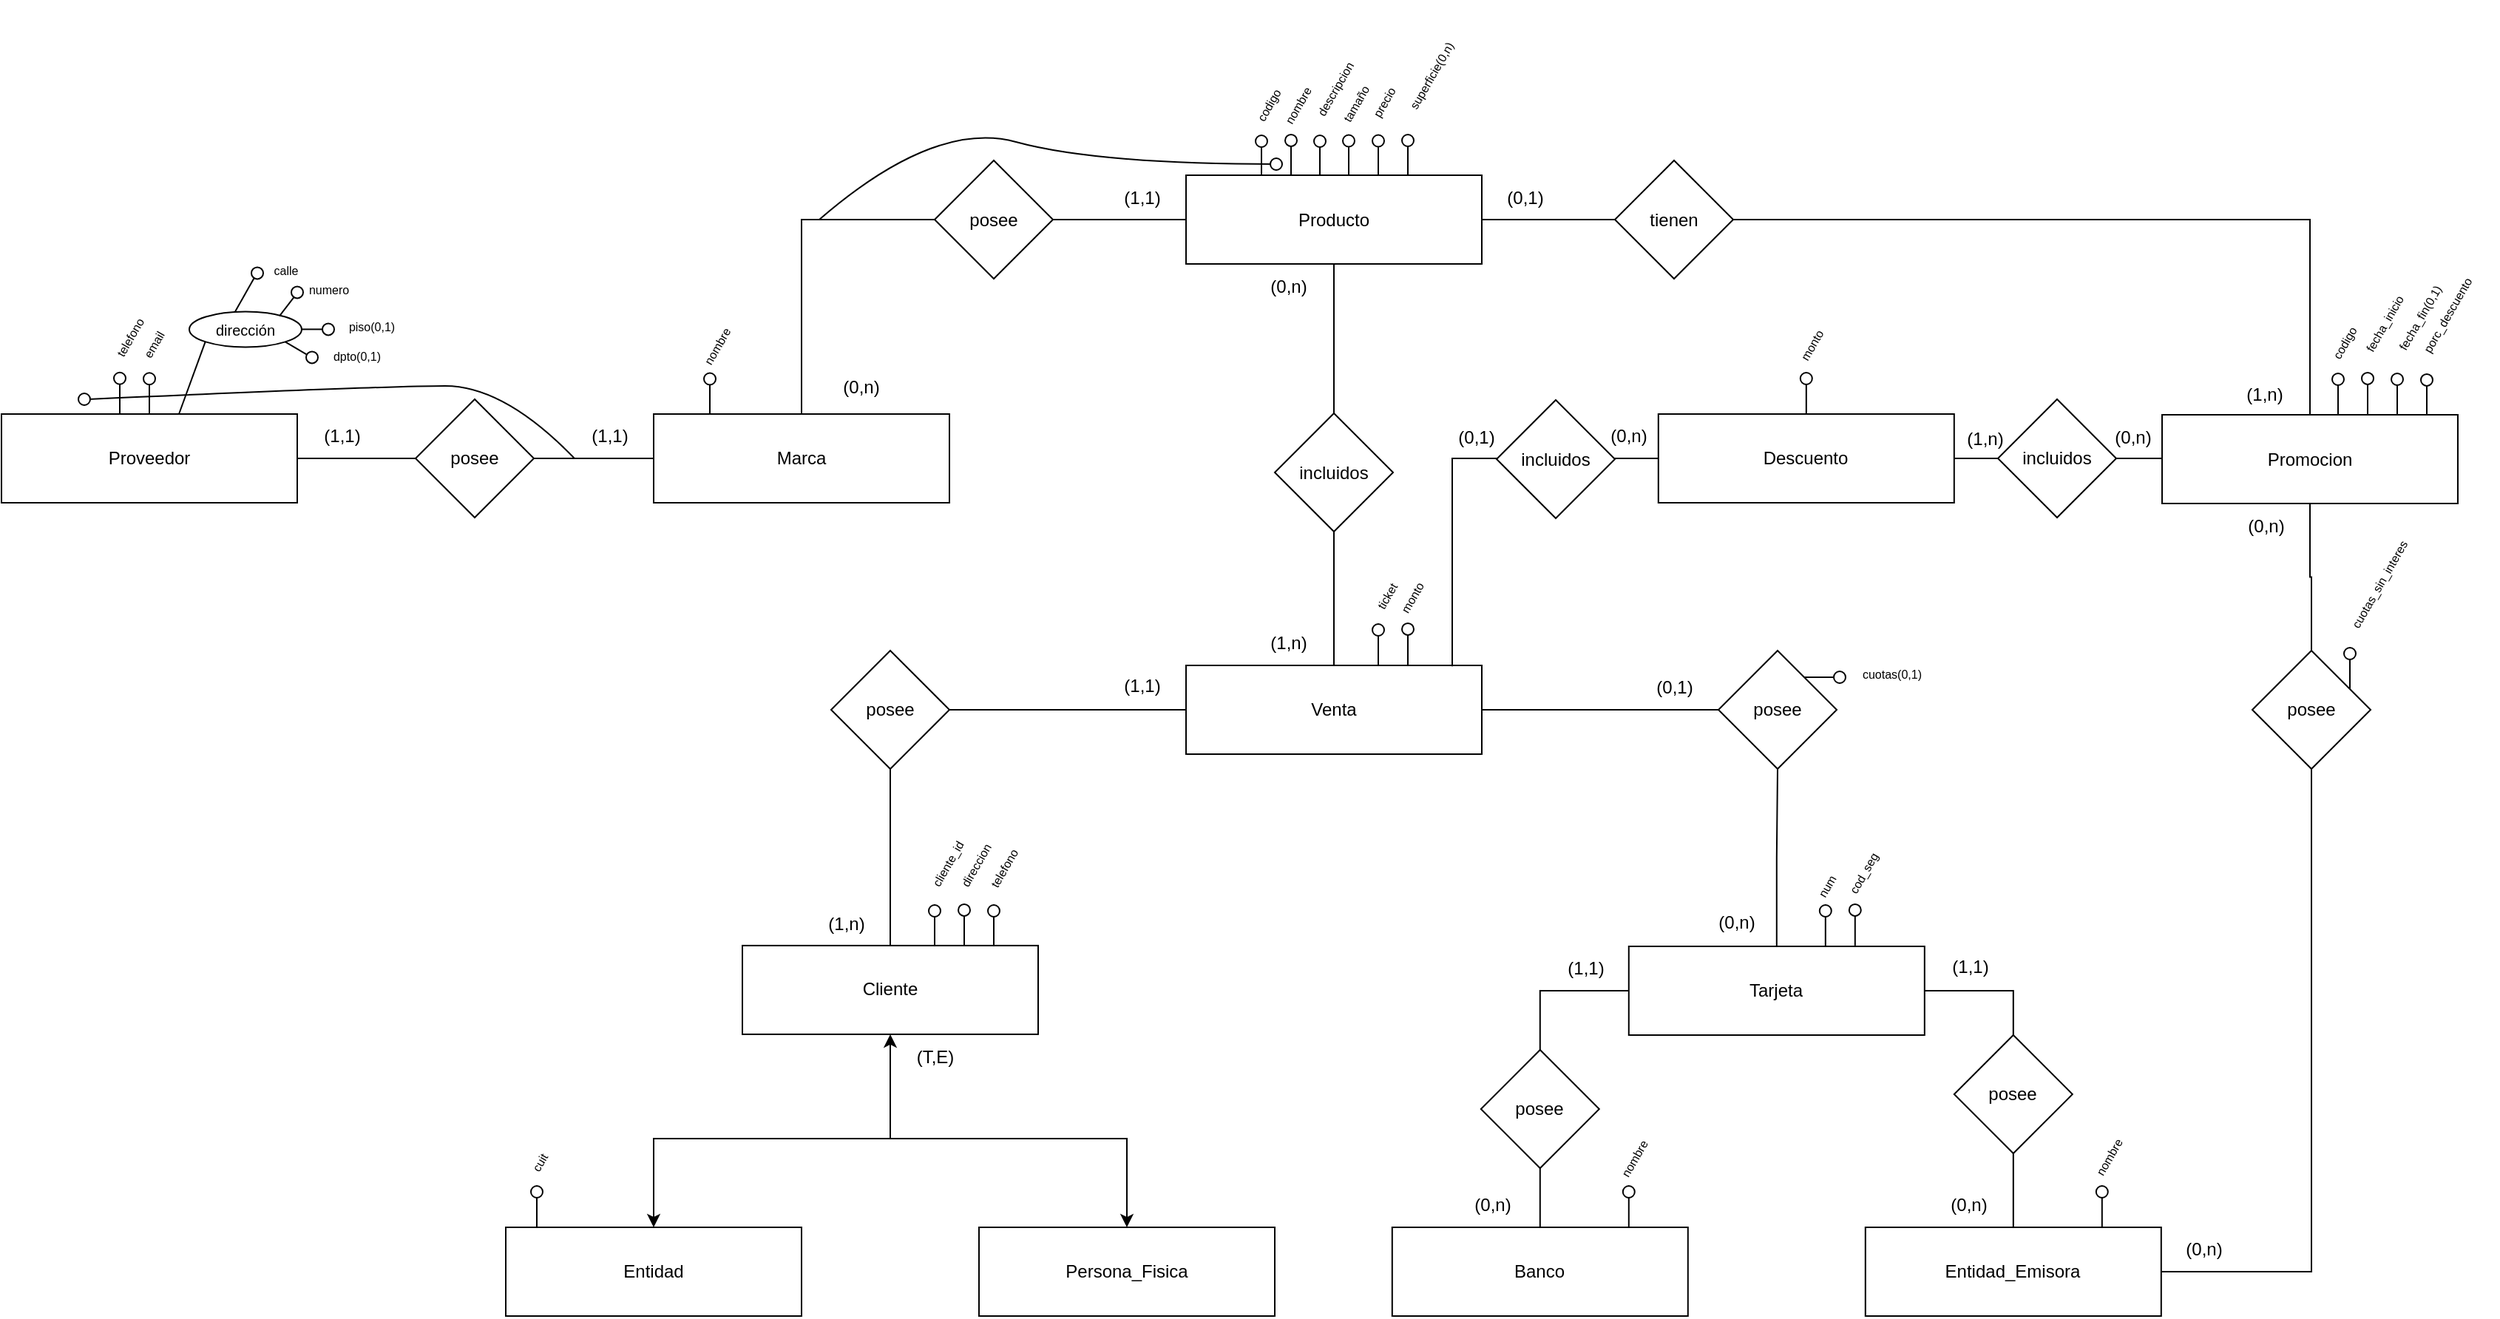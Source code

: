 <mxfile version="26.1.3">
  <diagram name="Page-1" id="OwCOIzThx3f6TGoiBRJK">
    <mxGraphModel dx="3664" dy="1735" grid="1" gridSize="10" guides="1" tooltips="1" connect="1" arrows="1" fold="1" page="1" pageScale="1" pageWidth="850" pageHeight="1100" math="0" shadow="0">
      <root>
        <mxCell id="0" />
        <mxCell id="1" parent="0" />
        <mxCell id="jll_CH9f2McwU1DsK0mr-216" value="" style="group" parent="1" vertex="1" connectable="0">
          <mxGeometry x="-1294" y="-748.748" width="8" height="28" as="geometry" />
        </mxCell>
        <mxCell id="jll_CH9f2McwU1DsK0mr-217" value="" style="ellipse;whiteSpace=wrap;html=1;aspect=fixed;fillColor=light-dark(#FFFFFF,transparent);" parent="jll_CH9f2McwU1DsK0mr-216" vertex="1">
          <mxGeometry width="8" height="8" as="geometry" />
        </mxCell>
        <mxCell id="jll_CH9f2McwU1DsK0mr-218" style="edgeStyle=orthogonalEdgeStyle;rounded=0;orthogonalLoop=1;jettySize=auto;html=1;endArrow=none;startFill=0;" parent="jll_CH9f2McwU1DsK0mr-216" edge="1">
          <mxGeometry relative="1" as="geometry">
            <mxPoint x="4" y="28" as="targetPoint" />
            <mxPoint x="4" y="8" as="sourcePoint" />
          </mxGeometry>
        </mxCell>
        <mxCell id="jll_CH9f2McwU1DsK0mr-219" value="&lt;font style=&quot;font-size: 8px;&quot;&gt;tamaño&lt;/font&gt;" style="text;html=1;align=center;verticalAlign=middle;resizable=0;points=[];autosize=1;strokeColor=none;fillColor=none;rotation=-60;" parent="1" vertex="1">
          <mxGeometry x="-1311" y="-784.998" width="50" height="30" as="geometry" />
        </mxCell>
        <mxCell id="jll_CH9f2McwU1DsK0mr-220" value="" style="group" parent="1" vertex="1" connectable="0">
          <mxGeometry x="-1353" y="-748.498" width="8" height="28" as="geometry" />
        </mxCell>
        <mxCell id="jll_CH9f2McwU1DsK0mr-221" value="" style="ellipse;whiteSpace=wrap;html=1;aspect=fixed;fillColor=light-dark(#FFFFFF,#FFFFFF);" parent="jll_CH9f2McwU1DsK0mr-220" vertex="1">
          <mxGeometry width="8" height="8" as="geometry" />
        </mxCell>
        <mxCell id="jll_CH9f2McwU1DsK0mr-222" style="edgeStyle=orthogonalEdgeStyle;rounded=0;orthogonalLoop=1;jettySize=auto;html=1;endArrow=none;startFill=0;" parent="jll_CH9f2McwU1DsK0mr-220" edge="1">
          <mxGeometry relative="1" as="geometry">
            <mxPoint x="4" y="28" as="targetPoint" />
            <mxPoint x="4" y="8" as="sourcePoint" />
          </mxGeometry>
        </mxCell>
        <mxCell id="jll_CH9f2McwU1DsK0mr-223" value="&lt;font style=&quot;font-size: 8px;&quot;&gt;codigo&lt;/font&gt;" style="text;html=1;align=center;verticalAlign=middle;resizable=0;points=[];autosize=1;strokeColor=none;fillColor=none;rotation=-60;" parent="1" vertex="1">
          <mxGeometry x="-1370" y="-783.998" width="50" height="30" as="geometry" />
        </mxCell>
        <mxCell id="jll_CH9f2McwU1DsK0mr-224" value="" style="group" parent="1" vertex="1" connectable="0">
          <mxGeometry x="-1333" y="-749.038" width="8" height="28" as="geometry" />
        </mxCell>
        <mxCell id="jll_CH9f2McwU1DsK0mr-225" value="" style="ellipse;whiteSpace=wrap;html=1;aspect=fixed;fillColor=light-dark(#FFFFFF,transparent);" parent="jll_CH9f2McwU1DsK0mr-224" vertex="1">
          <mxGeometry width="8" height="8" as="geometry" />
        </mxCell>
        <mxCell id="jll_CH9f2McwU1DsK0mr-226" style="edgeStyle=orthogonalEdgeStyle;rounded=0;orthogonalLoop=1;jettySize=auto;html=1;endArrow=none;startFill=0;" parent="jll_CH9f2McwU1DsK0mr-224" edge="1">
          <mxGeometry relative="1" as="geometry">
            <mxPoint x="4" y="28" as="targetPoint" />
            <mxPoint x="4" y="8" as="sourcePoint" />
          </mxGeometry>
        </mxCell>
        <mxCell id="jll_CH9f2McwU1DsK0mr-227" value="&lt;font style=&quot;font-size: 8px;&quot;&gt;nombre&lt;/font&gt;" style="text;html=1;align=center;verticalAlign=middle;resizable=0;points=[];autosize=1;strokeColor=none;fillColor=none;rotation=-60;" parent="1" vertex="1">
          <mxGeometry x="-1350" y="-783.748" width="50" height="30" as="geometry" />
        </mxCell>
        <mxCell id="jll_CH9f2McwU1DsK0mr-228" value="" style="group" parent="1" vertex="1" connectable="0">
          <mxGeometry x="-1313.5" y="-748.498" width="8" height="28" as="geometry" />
        </mxCell>
        <mxCell id="jll_CH9f2McwU1DsK0mr-229" value="" style="ellipse;whiteSpace=wrap;html=1;aspect=fixed;fillColor=light-dark(#FFFFFF,transparent);" parent="jll_CH9f2McwU1DsK0mr-228" vertex="1">
          <mxGeometry width="8" height="8" as="geometry" />
        </mxCell>
        <mxCell id="jll_CH9f2McwU1DsK0mr-230" style="edgeStyle=orthogonalEdgeStyle;rounded=0;orthogonalLoop=1;jettySize=auto;html=1;endArrow=none;startFill=0;" parent="jll_CH9f2McwU1DsK0mr-228" edge="1">
          <mxGeometry relative="1" as="geometry">
            <mxPoint x="4" y="28" as="targetPoint" />
            <mxPoint x="4" y="8" as="sourcePoint" />
          </mxGeometry>
        </mxCell>
        <mxCell id="jll_CH9f2McwU1DsK0mr-231" value="&lt;font style=&quot;font-size: 8px;&quot;&gt;descripcion&lt;/font&gt;" style="text;html=1;align=center;verticalAlign=middle;resizable=0;points=[];autosize=1;strokeColor=none;fillColor=none;rotation=-60;" parent="1" vertex="1">
          <mxGeometry x="-1340" y="-794.998" width="80" height="30" as="geometry" />
        </mxCell>
        <mxCell id="jll_CH9f2McwU1DsK0mr-232" value="" style="group" parent="1" vertex="1" connectable="0">
          <mxGeometry x="-1274" y="-748.748" width="8" height="28" as="geometry" />
        </mxCell>
        <mxCell id="jll_CH9f2McwU1DsK0mr-233" value="" style="ellipse;whiteSpace=wrap;html=1;aspect=fixed;fillColor=light-dark(#FFFFFF,transparent);" parent="jll_CH9f2McwU1DsK0mr-232" vertex="1">
          <mxGeometry width="8" height="8" as="geometry" />
        </mxCell>
        <mxCell id="jll_CH9f2McwU1DsK0mr-234" style="edgeStyle=orthogonalEdgeStyle;rounded=0;orthogonalLoop=1;jettySize=auto;html=1;endArrow=none;startFill=0;" parent="jll_CH9f2McwU1DsK0mr-232" edge="1">
          <mxGeometry relative="1" as="geometry">
            <mxPoint x="4" y="28" as="targetPoint" />
            <mxPoint x="4" y="8" as="sourcePoint" />
          </mxGeometry>
        </mxCell>
        <mxCell id="jll_CH9f2McwU1DsK0mr-242" value="&lt;font style=&quot;font-size: 8px;&quot;&gt;precio&lt;/font&gt;" style="text;html=1;align=center;verticalAlign=middle;resizable=0;points=[];autosize=1;strokeColor=none;fillColor=none;rotation=-60;" parent="1" vertex="1">
          <mxGeometry x="-1292" y="-785.998" width="50" height="30" as="geometry" />
        </mxCell>
        <mxCell id="p5pWJ11mCSngL2Ds9d-W-110" style="edgeStyle=orthogonalEdgeStyle;rounded=0;orthogonalLoop=1;jettySize=auto;html=1;entryX=0.5;entryY=0;entryDx=0;entryDy=0;endArrow=none;startFill=0;exitX=0;exitY=0.5;exitDx=0;exitDy=0;" parent="1" source="p5pWJ11mCSngL2Ds9d-W-111" target="p5pWJ11mCSngL2Ds9d-W-2" edge="1">
          <mxGeometry relative="1" as="geometry">
            <mxPoint x="-1541.962" y="-610.462" as="sourcePoint" />
          </mxGeometry>
        </mxCell>
        <mxCell id="p5pWJ11mCSngL2Ds9d-W-214" style="edgeStyle=orthogonalEdgeStyle;rounded=0;orthogonalLoop=1;jettySize=auto;html=1;entryX=0.5;entryY=0;entryDx=0;entryDy=0;endArrow=none;startFill=0;" parent="1" source="p5pWJ11mCSngL2Ds9d-W-1" target="p5pWJ11mCSngL2Ds9d-W-213" edge="1">
          <mxGeometry relative="1" as="geometry" />
        </mxCell>
        <mxCell id="p5pWJ11mCSngL2Ds9d-W-1" value="Producto" style="rounded=0;whiteSpace=wrap;html=1;" parent="1" vertex="1">
          <mxGeometry x="-1400" y="-721.5" width="200" height="60" as="geometry" />
        </mxCell>
        <mxCell id="p5pWJ11mCSngL2Ds9d-W-2" value="Marca" style="rounded=0;whiteSpace=wrap;html=1;" parent="1" vertex="1">
          <mxGeometry x="-1760" y="-560" width="200" height="60" as="geometry" />
        </mxCell>
        <mxCell id="p5pWJ11mCSngL2Ds9d-W-4" value="Venta" style="rounded=0;whiteSpace=wrap;html=1;" parent="1" vertex="1">
          <mxGeometry x="-1400" y="-390" width="200" height="60" as="geometry" />
        </mxCell>
        <mxCell id="p5pWJ11mCSngL2Ds9d-W-30" style="edgeStyle=orthogonalEdgeStyle;rounded=0;orthogonalLoop=1;jettySize=auto;html=1;entryX=0.5;entryY=0;entryDx=0;entryDy=0;exitX=0.5;exitY=1;exitDx=0;exitDy=0;endArrow=none;startFill=0;" parent="1" source="p5pWJ11mCSngL2Ds9d-W-31" target="p5pWJ11mCSngL2Ds9d-W-10" edge="1">
          <mxGeometry relative="1" as="geometry" />
        </mxCell>
        <mxCell id="p5pWJ11mCSngL2Ds9d-W-37" style="edgeStyle=orthogonalEdgeStyle;rounded=0;orthogonalLoop=1;jettySize=auto;html=1;entryX=0.5;entryY=0;entryDx=0;entryDy=0;endArrow=none;startFill=0;" parent="1" source="p5pWJ11mCSngL2Ds9d-W-5" target="p5pWJ11mCSngL2Ds9d-W-36" edge="1">
          <mxGeometry relative="1" as="geometry" />
        </mxCell>
        <mxCell id="p5pWJ11mCSngL2Ds9d-W-229" style="edgeStyle=orthogonalEdgeStyle;rounded=0;orthogonalLoop=1;jettySize=auto;html=1;entryX=0.5;entryY=1;entryDx=0;entryDy=0;endArrow=none;startFill=0;" parent="1" source="p5pWJ11mCSngL2Ds9d-W-5" target="p5pWJ11mCSngL2Ds9d-W-233" edge="1">
          <mxGeometry relative="1" as="geometry">
            <mxPoint x="-1019" y="-358" as="targetPoint" />
          </mxGeometry>
        </mxCell>
        <mxCell id="p5pWJ11mCSngL2Ds9d-W-5" value="Tarjeta" style="rounded=0;whiteSpace=wrap;html=1;" parent="1" vertex="1">
          <mxGeometry x="-1100.6" y="-200" width="200" height="60" as="geometry" />
        </mxCell>
        <mxCell id="p5pWJ11mCSngL2Ds9d-W-6" value="Entidad" style="rounded=0;whiteSpace=wrap;html=1;" parent="1" vertex="1">
          <mxGeometry x="-1860" y="-10.0" width="200" height="60" as="geometry" />
        </mxCell>
        <mxCell id="p5pWJ11mCSngL2Ds9d-W-242" style="edgeStyle=orthogonalEdgeStyle;rounded=0;orthogonalLoop=1;jettySize=auto;html=1;endArrow=none;startFill=1;startArrow=classic;" parent="1" source="p5pWJ11mCSngL2Ds9d-W-8" edge="1">
          <mxGeometry relative="1" as="geometry">
            <mxPoint x="-1600" y="-70" as="targetPoint" />
          </mxGeometry>
        </mxCell>
        <mxCell id="p5pWJ11mCSngL2Ds9d-W-269" style="edgeStyle=orthogonalEdgeStyle;rounded=0;orthogonalLoop=1;jettySize=auto;html=1;entryX=0;entryY=0.5;entryDx=0;entryDy=0;exitX=1;exitY=0.5;exitDx=0;exitDy=0;endArrow=none;startFill=0;" parent="1" source="p5pWJ11mCSngL2Ds9d-W-270" target="p5pWJ11mCSngL2Ds9d-W-4" edge="1">
          <mxGeometry relative="1" as="geometry">
            <mxPoint x="-1380" y="-360" as="targetPoint" />
          </mxGeometry>
        </mxCell>
        <mxCell id="p5pWJ11mCSngL2Ds9d-W-8" value="Cliente" style="rounded=0;whiteSpace=wrap;html=1;" parent="1" vertex="1">
          <mxGeometry x="-1700" y="-200.54" width="200" height="60" as="geometry" />
        </mxCell>
        <mxCell id="p5pWJ11mCSngL2Ds9d-W-9" value="Persona_Fisica" style="rounded=0;whiteSpace=wrap;html=1;" parent="1" vertex="1">
          <mxGeometry x="-1540" y="-10.0" width="200" height="60" as="geometry" />
        </mxCell>
        <mxCell id="p5pWJ11mCSngL2Ds9d-W-73" style="edgeStyle=orthogonalEdgeStyle;rounded=0;orthogonalLoop=1;jettySize=auto;html=1;entryX=0.5;entryY=1;entryDx=0;entryDy=0;endArrow=none;startFill=0;exitX=0.5;exitY=0;exitDx=0;exitDy=0;" parent="1" source="p5pWJ11mCSngL2Ds9d-W-75" target="p5pWJ11mCSngL2Ds9d-W-11" edge="1">
          <mxGeometry relative="1" as="geometry" />
        </mxCell>
        <mxCell id="p5pWJ11mCSngL2Ds9d-W-10" value="Entidad_Emisora" style="rounded=0;whiteSpace=wrap;html=1;" parent="1" vertex="1">
          <mxGeometry x="-940.6" y="-10" width="200" height="60" as="geometry" />
        </mxCell>
        <mxCell id="p5pWJ11mCSngL2Ds9d-W-11" value="Promocion" style="rounded=0;whiteSpace=wrap;html=1;" parent="1" vertex="1">
          <mxGeometry x="-740" y="-559.5" width="200" height="60" as="geometry" />
        </mxCell>
        <mxCell id="p5pWJ11mCSngL2Ds9d-W-15" value="" style="group" parent="1" vertex="1" connectable="0">
          <mxGeometry x="-971.6" y="-227.998" width="8" height="28" as="geometry" />
        </mxCell>
        <mxCell id="p5pWJ11mCSngL2Ds9d-W-16" value="" style="ellipse;whiteSpace=wrap;html=1;aspect=fixed;fillColor=light-dark(#FFFFFF,#FFFFFF);" parent="p5pWJ11mCSngL2Ds9d-W-15" vertex="1">
          <mxGeometry width="8" height="8" as="geometry" />
        </mxCell>
        <mxCell id="p5pWJ11mCSngL2Ds9d-W-17" style="edgeStyle=orthogonalEdgeStyle;rounded=0;orthogonalLoop=1;jettySize=auto;html=1;endArrow=none;startFill=0;" parent="p5pWJ11mCSngL2Ds9d-W-15" edge="1">
          <mxGeometry relative="1" as="geometry">
            <mxPoint x="4" y="28" as="targetPoint" />
            <mxPoint x="4" y="8" as="sourcePoint" />
          </mxGeometry>
        </mxCell>
        <mxCell id="p5pWJ11mCSngL2Ds9d-W-18" value="&lt;font style=&quot;font-size: 8px;&quot;&gt;num&lt;/font&gt;" style="text;html=1;align=center;verticalAlign=middle;resizable=0;points=[];autosize=1;strokeColor=none;fillColor=none;rotation=-60;" parent="1" vertex="1">
          <mxGeometry x="-987.6" y="-256.248" width="40" height="30" as="geometry" />
        </mxCell>
        <mxCell id="p5pWJ11mCSngL2Ds9d-W-19" value="" style="group" parent="1" vertex="1" connectable="0">
          <mxGeometry x="-951.6" y="-228.538" width="8" height="28" as="geometry" />
        </mxCell>
        <mxCell id="p5pWJ11mCSngL2Ds9d-W-20" value="" style="ellipse;whiteSpace=wrap;html=1;aspect=fixed;fillColor=light-dark(#FFFFFF,transparent);" parent="p5pWJ11mCSngL2Ds9d-W-19" vertex="1">
          <mxGeometry width="8" height="8" as="geometry" />
        </mxCell>
        <mxCell id="p5pWJ11mCSngL2Ds9d-W-21" style="edgeStyle=orthogonalEdgeStyle;rounded=0;orthogonalLoop=1;jettySize=auto;html=1;endArrow=none;startFill=0;" parent="p5pWJ11mCSngL2Ds9d-W-19" edge="1">
          <mxGeometry relative="1" as="geometry">
            <mxPoint x="4" y="28" as="targetPoint" />
            <mxPoint x="4" y="8" as="sourcePoint" />
          </mxGeometry>
        </mxCell>
        <mxCell id="p5pWJ11mCSngL2Ds9d-W-22" value="&lt;font style=&quot;font-size: 8px;&quot;&gt;cod_seg&lt;/font&gt;" style="text;html=1;align=center;verticalAlign=middle;resizable=0;points=[];autosize=1;strokeColor=none;fillColor=none;rotation=-60;" parent="1" vertex="1">
          <mxGeometry x="-972.6" y="-264.998" width="60" height="30" as="geometry" />
        </mxCell>
        <mxCell id="p5pWJ11mCSngL2Ds9d-W-32" value="(1,1)" style="text;html=1;align=center;verticalAlign=middle;resizable=0;points=[];autosize=1;strokeColor=none;fillColor=none;" parent="1" vertex="1">
          <mxGeometry x="-899.6" y="-200.54" width="60" height="30" as="geometry" />
        </mxCell>
        <mxCell id="p5pWJ11mCSngL2Ds9d-W-33" value="(0,n)" style="text;html=1;align=center;verticalAlign=middle;resizable=0;points=[];autosize=1;strokeColor=none;fillColor=none;" parent="1" vertex="1">
          <mxGeometry x="-900.6" y="-40.0" width="60" height="30" as="geometry" />
        </mxCell>
        <mxCell id="p5pWJ11mCSngL2Ds9d-W-34" value="Banco" style="rounded=0;whiteSpace=wrap;html=1;" parent="1" vertex="1">
          <mxGeometry x="-1260.6" y="-10" width="200" height="60" as="geometry" />
        </mxCell>
        <mxCell id="p5pWJ11mCSngL2Ds9d-W-35" value="" style="edgeStyle=orthogonalEdgeStyle;rounded=0;orthogonalLoop=1;jettySize=auto;html=1;entryX=0.5;entryY=0;entryDx=0;entryDy=0;exitX=1;exitY=0.5;exitDx=0;exitDy=0;endArrow=none;startFill=0;" parent="1" source="p5pWJ11mCSngL2Ds9d-W-5" target="p5pWJ11mCSngL2Ds9d-W-31" edge="1">
          <mxGeometry relative="1" as="geometry">
            <mxPoint x="-903.6" y="-170" as="sourcePoint" />
            <mxPoint x="-837.6" as="targetPoint" />
          </mxGeometry>
        </mxCell>
        <mxCell id="p5pWJ11mCSngL2Ds9d-W-31" value="posee" style="rhombus;whiteSpace=wrap;html=1;" parent="1" vertex="1">
          <mxGeometry x="-880.6" y="-140" width="80" height="80" as="geometry" />
        </mxCell>
        <mxCell id="p5pWJ11mCSngL2Ds9d-W-38" style="edgeStyle=orthogonalEdgeStyle;rounded=0;orthogonalLoop=1;jettySize=auto;html=1;entryX=0.5;entryY=0;entryDx=0;entryDy=0;endArrow=none;startFill=0;" parent="1" source="p5pWJ11mCSngL2Ds9d-W-36" target="p5pWJ11mCSngL2Ds9d-W-34" edge="1">
          <mxGeometry relative="1" as="geometry" />
        </mxCell>
        <mxCell id="p5pWJ11mCSngL2Ds9d-W-36" value="posee" style="rhombus;whiteSpace=wrap;html=1;" parent="1" vertex="1">
          <mxGeometry x="-1200.6" y="-130" width="80" height="80" as="geometry" />
        </mxCell>
        <mxCell id="p5pWJ11mCSngL2Ds9d-W-39" value="(1,1)" style="text;html=1;align=center;verticalAlign=middle;resizable=0;points=[];autosize=1;strokeColor=none;fillColor=none;" parent="1" vertex="1">
          <mxGeometry x="-1159.6" y="-200.0" width="60" height="30" as="geometry" />
        </mxCell>
        <mxCell id="p5pWJ11mCSngL2Ds9d-W-40" value="(0,n)" style="text;html=1;align=center;verticalAlign=middle;resizable=0;points=[];autosize=1;strokeColor=none;fillColor=none;" parent="1" vertex="1">
          <mxGeometry x="-1222.6" y="-40.0" width="60" height="30" as="geometry" />
        </mxCell>
        <mxCell id="p5pWJ11mCSngL2Ds9d-W-41" value="" style="group" parent="1" vertex="1" connectable="0">
          <mxGeometry x="-784.6" y="-37.998" width="8" height="28" as="geometry" />
        </mxCell>
        <mxCell id="p5pWJ11mCSngL2Ds9d-W-42" value="" style="ellipse;whiteSpace=wrap;html=1;aspect=fixed;fillColor=light-dark(#FFFFFF,#FFFFFF);" parent="p5pWJ11mCSngL2Ds9d-W-41" vertex="1">
          <mxGeometry width="8" height="8" as="geometry" />
        </mxCell>
        <mxCell id="p5pWJ11mCSngL2Ds9d-W-43" style="edgeStyle=orthogonalEdgeStyle;rounded=0;orthogonalLoop=1;jettySize=auto;html=1;endArrow=none;startFill=0;" parent="p5pWJ11mCSngL2Ds9d-W-41" edge="1">
          <mxGeometry relative="1" as="geometry">
            <mxPoint x="4" y="28" as="targetPoint" />
            <mxPoint x="4" y="8" as="sourcePoint" />
          </mxGeometry>
        </mxCell>
        <mxCell id="p5pWJ11mCSngL2Ds9d-W-44" value="&lt;font style=&quot;font-size: 8px;&quot;&gt;nombre&lt;/font&gt;" style="text;html=1;align=center;verticalAlign=middle;resizable=0;points=[];autosize=1;strokeColor=none;fillColor=none;rotation=-60;" parent="1" vertex="1">
          <mxGeometry x="-801.6" y="-72.998" width="50" height="30" as="geometry" />
        </mxCell>
        <mxCell id="p5pWJ11mCSngL2Ds9d-W-48" value="" style="group" parent="1" vertex="1" connectable="0">
          <mxGeometry x="-1104.6" y="-37.998" width="8" height="28" as="geometry" />
        </mxCell>
        <mxCell id="p5pWJ11mCSngL2Ds9d-W-49" value="" style="ellipse;whiteSpace=wrap;html=1;aspect=fixed;fillColor=light-dark(#FFFFFF,#FFFFFF);" parent="p5pWJ11mCSngL2Ds9d-W-48" vertex="1">
          <mxGeometry width="8" height="8" as="geometry" />
        </mxCell>
        <mxCell id="p5pWJ11mCSngL2Ds9d-W-50" style="edgeStyle=orthogonalEdgeStyle;rounded=0;orthogonalLoop=1;jettySize=auto;html=1;endArrow=none;startFill=0;" parent="p5pWJ11mCSngL2Ds9d-W-48" edge="1">
          <mxGeometry relative="1" as="geometry">
            <mxPoint x="4" y="28" as="targetPoint" />
            <mxPoint x="4" y="8" as="sourcePoint" />
          </mxGeometry>
        </mxCell>
        <mxCell id="p5pWJ11mCSngL2Ds9d-W-51" value="&lt;font style=&quot;font-size: 8px;&quot;&gt;nombre&lt;/font&gt;" style="text;html=1;align=center;verticalAlign=middle;resizable=0;points=[];autosize=1;strokeColor=none;fillColor=none;rotation=-60;" parent="1" vertex="1">
          <mxGeometry x="-1122.6" y="-71.998" width="50" height="30" as="geometry" />
        </mxCell>
        <mxCell id="p5pWJ11mCSngL2Ds9d-W-52" value="" style="group" parent="1" vertex="1" connectable="0">
          <mxGeometry x="-625" y="-587.498" width="8" height="28" as="geometry" />
        </mxCell>
        <mxCell id="p5pWJ11mCSngL2Ds9d-W-53" value="" style="ellipse;whiteSpace=wrap;html=1;aspect=fixed;fillColor=light-dark(#FFFFFF,#FFFFFF);" parent="p5pWJ11mCSngL2Ds9d-W-52" vertex="1">
          <mxGeometry width="8" height="8" as="geometry" />
        </mxCell>
        <mxCell id="p5pWJ11mCSngL2Ds9d-W-54" style="edgeStyle=orthogonalEdgeStyle;rounded=0;orthogonalLoop=1;jettySize=auto;html=1;endArrow=none;startFill=0;" parent="p5pWJ11mCSngL2Ds9d-W-52" edge="1">
          <mxGeometry relative="1" as="geometry">
            <mxPoint x="4" y="28" as="targetPoint" />
            <mxPoint x="4" y="8" as="sourcePoint" />
          </mxGeometry>
        </mxCell>
        <mxCell id="p5pWJ11mCSngL2Ds9d-W-55" value="&lt;font style=&quot;font-size: 8px;&quot;&gt;codigo&lt;/font&gt;" style="text;html=1;align=center;verticalAlign=middle;resizable=0;points=[];autosize=1;strokeColor=none;fillColor=none;rotation=-60;" parent="1" vertex="1">
          <mxGeometry x="-643" y="-623.498" width="50" height="30" as="geometry" />
        </mxCell>
        <mxCell id="p5pWJ11mCSngL2Ds9d-W-56" value="" style="group" parent="1" vertex="1" connectable="0">
          <mxGeometry x="-605" y="-588.038" width="8" height="28" as="geometry" />
        </mxCell>
        <mxCell id="p5pWJ11mCSngL2Ds9d-W-57" value="" style="ellipse;whiteSpace=wrap;html=1;aspect=fixed;fillColor=light-dark(#FFFFFF,transparent);" parent="p5pWJ11mCSngL2Ds9d-W-56" vertex="1">
          <mxGeometry width="8" height="8" as="geometry" />
        </mxCell>
        <mxCell id="p5pWJ11mCSngL2Ds9d-W-58" style="edgeStyle=orthogonalEdgeStyle;rounded=0;orthogonalLoop=1;jettySize=auto;html=1;endArrow=none;startFill=0;" parent="p5pWJ11mCSngL2Ds9d-W-56" edge="1">
          <mxGeometry relative="1" as="geometry">
            <mxPoint x="4" y="28" as="targetPoint" />
            <mxPoint x="4" y="8" as="sourcePoint" />
          </mxGeometry>
        </mxCell>
        <mxCell id="p5pWJ11mCSngL2Ds9d-W-59" value="&lt;font style=&quot;font-size: 8px;&quot;&gt;fecha_inicio&lt;/font&gt;" style="text;html=1;align=center;verticalAlign=middle;resizable=0;points=[];autosize=1;strokeColor=none;fillColor=none;rotation=-60;" parent="1" vertex="1">
          <mxGeometry x="-631" y="-636.498" width="80" height="30" as="geometry" />
        </mxCell>
        <mxCell id="p5pWJ11mCSngL2Ds9d-W-60" value="" style="group" parent="1" vertex="1" connectable="0">
          <mxGeometry x="-585" y="-587.498" width="8" height="28" as="geometry" />
        </mxCell>
        <mxCell id="p5pWJ11mCSngL2Ds9d-W-61" value="" style="ellipse;whiteSpace=wrap;html=1;aspect=fixed;fillColor=light-dark(#FFFFFF,transparent);" parent="p5pWJ11mCSngL2Ds9d-W-60" vertex="1">
          <mxGeometry width="8" height="8" as="geometry" />
        </mxCell>
        <mxCell id="p5pWJ11mCSngL2Ds9d-W-62" style="edgeStyle=orthogonalEdgeStyle;rounded=0;orthogonalLoop=1;jettySize=auto;html=1;endArrow=none;startFill=0;" parent="p5pWJ11mCSngL2Ds9d-W-60" edge="1">
          <mxGeometry relative="1" as="geometry">
            <mxPoint x="4" y="28" as="targetPoint" />
            <mxPoint x="4" y="8" as="sourcePoint" />
          </mxGeometry>
        </mxCell>
        <mxCell id="p5pWJ11mCSngL2Ds9d-W-63" value="&lt;font style=&quot;font-size: 8px;&quot;&gt;fecha_fin(0,1)&lt;/font&gt;" style="text;html=1;align=center;verticalAlign=middle;resizable=0;points=[];autosize=1;strokeColor=none;fillColor=none;rotation=-60;" parent="1" vertex="1">
          <mxGeometry x="-612" y="-640.498" width="90" height="30" as="geometry" />
        </mxCell>
        <mxCell id="p5pWJ11mCSngL2Ds9d-W-66" value="" style="group" parent="1" vertex="1" connectable="0">
          <mxGeometry x="-565" y="-587.038" width="8" height="28" as="geometry" />
        </mxCell>
        <mxCell id="p5pWJ11mCSngL2Ds9d-W-67" value="" style="ellipse;whiteSpace=wrap;html=1;aspect=fixed;fillColor=light-dark(#FFFFFF,transparent);" parent="p5pWJ11mCSngL2Ds9d-W-66" vertex="1">
          <mxGeometry width="8" height="8" as="geometry" />
        </mxCell>
        <mxCell id="p5pWJ11mCSngL2Ds9d-W-68" style="edgeStyle=orthogonalEdgeStyle;rounded=0;orthogonalLoop=1;jettySize=auto;html=1;endArrow=none;startFill=0;" parent="p5pWJ11mCSngL2Ds9d-W-66" edge="1">
          <mxGeometry relative="1" as="geometry">
            <mxPoint x="4" y="28" as="targetPoint" />
            <mxPoint x="4" y="8" as="sourcePoint" />
          </mxGeometry>
        </mxCell>
        <mxCell id="p5pWJ11mCSngL2Ds9d-W-72" value="&lt;font style=&quot;font-size: 8px;&quot;&gt;porc_descuento&lt;/font&gt;" style="text;html=1;align=center;verticalAlign=middle;resizable=0;points=[];autosize=1;strokeColor=none;fillColor=none;rotation=-60;" parent="1" vertex="1">
          <mxGeometry x="-593" y="-641.998" width="90" height="30" as="geometry" />
        </mxCell>
        <mxCell id="p5pWJ11mCSngL2Ds9d-W-76" value="" style="edgeStyle=orthogonalEdgeStyle;rounded=0;orthogonalLoop=1;jettySize=auto;html=1;entryX=0.5;entryY=1;entryDx=0;entryDy=0;endArrow=none;startFill=0;exitX=1;exitY=0.5;exitDx=0;exitDy=0;" parent="1" source="p5pWJ11mCSngL2Ds9d-W-10" target="p5pWJ11mCSngL2Ds9d-W-75" edge="1">
          <mxGeometry relative="1" as="geometry">
            <mxPoint x="-737.6" y="20" as="sourcePoint" />
            <mxPoint x="-680.6" y="-251.0" as="targetPoint" />
            <Array as="points">
              <mxPoint x="-639" y="20" />
            </Array>
          </mxGeometry>
        </mxCell>
        <mxCell id="p5pWJ11mCSngL2Ds9d-W-75" value="posee" style="rhombus;whiteSpace=wrap;html=1;" parent="1" vertex="1">
          <mxGeometry x="-679" y="-400" width="80" height="80" as="geometry" />
        </mxCell>
        <mxCell id="p5pWJ11mCSngL2Ds9d-W-77" value="(0,n)" style="text;html=1;align=center;verticalAlign=middle;resizable=0;points=[];autosize=1;strokeColor=none;fillColor=none;" parent="1" vertex="1">
          <mxGeometry x="-699.6" y="-499.5" width="60" height="30" as="geometry" />
        </mxCell>
        <mxCell id="p5pWJ11mCSngL2Ds9d-W-78" value="(0,n)" style="text;html=1;align=center;verticalAlign=middle;resizable=0;points=[];autosize=1;strokeColor=none;fillColor=none;" parent="1" vertex="1">
          <mxGeometry x="-741.6" y="-10" width="60" height="30" as="geometry" />
        </mxCell>
        <mxCell id="p5pWJ11mCSngL2Ds9d-W-79" value="" style="group" parent="1" vertex="1" connectable="0">
          <mxGeometry x="-617" y="-401.998" width="8" height="28" as="geometry" />
        </mxCell>
        <mxCell id="p5pWJ11mCSngL2Ds9d-W-80" value="" style="ellipse;whiteSpace=wrap;html=1;aspect=fixed;fillColor=light-dark(#FFFFFF,transparent);" parent="p5pWJ11mCSngL2Ds9d-W-79" vertex="1">
          <mxGeometry width="8" height="8" as="geometry" />
        </mxCell>
        <mxCell id="p5pWJ11mCSngL2Ds9d-W-81" style="edgeStyle=orthogonalEdgeStyle;rounded=0;orthogonalLoop=1;jettySize=auto;html=1;endArrow=none;startFill=0;" parent="p5pWJ11mCSngL2Ds9d-W-79" edge="1">
          <mxGeometry relative="1" as="geometry">
            <mxPoint x="4" y="28" as="targetPoint" />
            <mxPoint x="4" y="8" as="sourcePoint" />
          </mxGeometry>
        </mxCell>
        <mxCell id="p5pWJ11mCSngL2Ds9d-W-82" value="&lt;font style=&quot;font-size: 8px;&quot;&gt;cuotas_sin_interes&lt;/font&gt;" style="text;html=1;align=center;verticalAlign=middle;resizable=0;points=[];autosize=1;strokeColor=none;fillColor=none;rotation=-60;" parent="1" vertex="1">
          <mxGeometry x="-649" y="-459.998" width="110" height="30" as="geometry" />
        </mxCell>
        <mxCell id="p5pWJ11mCSngL2Ds9d-W-112" value="" style="edgeStyle=orthogonalEdgeStyle;rounded=0;orthogonalLoop=1;jettySize=auto;html=1;entryX=1;entryY=0.5;entryDx=0;entryDy=0;endArrow=none;startFill=0;" parent="1" source="p5pWJ11mCSngL2Ds9d-W-1" target="p5pWJ11mCSngL2Ds9d-W-111" edge="1">
          <mxGeometry relative="1" as="geometry">
            <mxPoint x="-1361" y="-690" as="sourcePoint" />
            <mxPoint x="-1660" y="-641" as="targetPoint" />
          </mxGeometry>
        </mxCell>
        <mxCell id="p5pWJ11mCSngL2Ds9d-W-111" value="posee" style="rhombus;whiteSpace=wrap;html=1;" parent="1" vertex="1">
          <mxGeometry x="-1570" y="-731.5" width="80" height="80" as="geometry" />
        </mxCell>
        <mxCell id="p5pWJ11mCSngL2Ds9d-W-113" value="(1,1)" style="text;html=1;align=center;verticalAlign=middle;resizable=0;points=[];autosize=1;strokeColor=none;fillColor=none;" parent="1" vertex="1">
          <mxGeometry x="-1460" y="-721.04" width="60" height="30" as="geometry" />
        </mxCell>
        <mxCell id="p5pWJ11mCSngL2Ds9d-W-114" value="(0,n)" style="text;html=1;align=center;verticalAlign=middle;resizable=0;points=[];autosize=1;strokeColor=none;fillColor=none;" parent="1" vertex="1">
          <mxGeometry x="-1650" y="-593.3" width="60" height="30" as="geometry" />
        </mxCell>
        <mxCell id="p5pWJ11mCSngL2Ds9d-W-144" style="edgeStyle=orthogonalEdgeStyle;rounded=0;orthogonalLoop=1;jettySize=auto;html=1;entryX=0;entryY=0.5;entryDx=0;entryDy=0;endArrow=none;startFill=0;" parent="1" source="p5pWJ11mCSngL2Ds9d-W-142" target="p5pWJ11mCSngL2Ds9d-W-143" edge="1">
          <mxGeometry relative="1" as="geometry" />
        </mxCell>
        <mxCell id="p5pWJ11mCSngL2Ds9d-W-142" value="Proveedor" style="rounded=0;whiteSpace=wrap;html=1;" parent="1" vertex="1">
          <mxGeometry x="-2201" y="-560" width="200" height="60" as="geometry" />
        </mxCell>
        <mxCell id="p5pWJ11mCSngL2Ds9d-W-145" style="edgeStyle=orthogonalEdgeStyle;rounded=0;orthogonalLoop=1;jettySize=auto;html=1;entryX=0;entryY=0.5;entryDx=0;entryDy=0;endArrow=none;startFill=0;" parent="1" source="p5pWJ11mCSngL2Ds9d-W-143" target="p5pWJ11mCSngL2Ds9d-W-2" edge="1">
          <mxGeometry relative="1" as="geometry" />
        </mxCell>
        <mxCell id="p5pWJ11mCSngL2Ds9d-W-143" value="posee" style="rhombus;whiteSpace=wrap;html=1;" parent="1" vertex="1">
          <mxGeometry x="-1921" y="-570" width="80" height="80" as="geometry" />
        </mxCell>
        <mxCell id="p5pWJ11mCSngL2Ds9d-W-146" value="(1,1)" style="text;html=1;align=center;verticalAlign=middle;resizable=0;points=[];autosize=1;strokeColor=none;fillColor=none;" parent="1" vertex="1">
          <mxGeometry x="-1820" y="-560" width="60" height="30" as="geometry" />
        </mxCell>
        <mxCell id="p5pWJ11mCSngL2Ds9d-W-147" value="(1,1)" style="text;html=1;align=center;verticalAlign=middle;resizable=0;points=[];autosize=1;strokeColor=none;fillColor=none;" parent="1" vertex="1">
          <mxGeometry x="-2001" y="-560" width="60" height="30" as="geometry" />
        </mxCell>
        <mxCell id="p5pWJ11mCSngL2Ds9d-W-160" value="" style="endArrow=none;html=1;rounded=0;" parent="1" edge="1">
          <mxGeometry width="50" height="50" relative="1" as="geometry">
            <mxPoint x="-2081" y="-560" as="sourcePoint" />
            <mxPoint x="-2063" y="-609.3" as="targetPoint" />
          </mxGeometry>
        </mxCell>
        <mxCell id="p5pWJ11mCSngL2Ds9d-W-161" value="&lt;font style=&quot;font-size: 10px;&quot;&gt;dirección&lt;/font&gt;" style="ellipse;whiteSpace=wrap;html=1;" parent="1" vertex="1">
          <mxGeometry x="-2074" y="-629.3" width="76" height="24" as="geometry" />
        </mxCell>
        <mxCell id="p5pWJ11mCSngL2Ds9d-W-162" value="" style="endArrow=none;html=1;rounded=0;exitX=0.75;exitY=0;exitDx=0;exitDy=0;" parent="1" edge="1">
          <mxGeometry width="50" height="50" relative="1" as="geometry">
            <mxPoint x="-2043" y="-629.3" as="sourcePoint" />
            <mxPoint x="-2030" y="-652.3" as="targetPoint" />
          </mxGeometry>
        </mxCell>
        <mxCell id="p5pWJ11mCSngL2Ds9d-W-163" value="" style="endArrow=none;html=1;rounded=0;exitX=0.75;exitY=0;exitDx=0;exitDy=0;" parent="1" edge="1">
          <mxGeometry width="50" height="50" relative="1" as="geometry">
            <mxPoint x="-2013" y="-626.3" as="sourcePoint" />
            <mxPoint x="-2003" y="-639.3" as="targetPoint" />
          </mxGeometry>
        </mxCell>
        <mxCell id="p5pWJ11mCSngL2Ds9d-W-164" value="" style="endArrow=none;html=1;rounded=0;exitX=1;exitY=0.5;exitDx=0;exitDy=0;" parent="1" source="p5pWJ11mCSngL2Ds9d-W-161" edge="1">
          <mxGeometry width="50" height="50" relative="1" as="geometry">
            <mxPoint x="-1998" y="-605.3" as="sourcePoint" />
            <mxPoint x="-1983" y="-617.3" as="targetPoint" />
          </mxGeometry>
        </mxCell>
        <mxCell id="p5pWJ11mCSngL2Ds9d-W-165" value="" style="endArrow=none;html=1;rounded=0;entryX=1;entryY=1;entryDx=0;entryDy=0;" parent="1" target="p5pWJ11mCSngL2Ds9d-W-161" edge="1">
          <mxGeometry width="50" height="50" relative="1" as="geometry">
            <mxPoint x="-1993" y="-599.3" as="sourcePoint" />
            <mxPoint x="-2003" y="-619.3" as="targetPoint" />
          </mxGeometry>
        </mxCell>
        <mxCell id="p5pWJ11mCSngL2Ds9d-W-166" value="" style="group" parent="1" vertex="1" connectable="0">
          <mxGeometry x="-2032" y="-659.299" width="8" height="28" as="geometry" />
        </mxCell>
        <mxCell id="p5pWJ11mCSngL2Ds9d-W-167" value="" style="ellipse;whiteSpace=wrap;html=1;aspect=fixed;" parent="p5pWJ11mCSngL2Ds9d-W-166" vertex="1">
          <mxGeometry width="8" height="8" as="geometry" />
        </mxCell>
        <mxCell id="p5pWJ11mCSngL2Ds9d-W-168" value="" style="group" parent="1" vertex="1" connectable="0">
          <mxGeometry x="-2005" y="-646.299" width="8" height="28" as="geometry" />
        </mxCell>
        <mxCell id="p5pWJ11mCSngL2Ds9d-W-169" value="" style="ellipse;whiteSpace=wrap;html=1;aspect=fixed;" parent="p5pWJ11mCSngL2Ds9d-W-168" vertex="1">
          <mxGeometry width="8" height="8" as="geometry" />
        </mxCell>
        <mxCell id="p5pWJ11mCSngL2Ds9d-W-170" value="" style="group" parent="1" vertex="1" connectable="0">
          <mxGeometry x="-1984" y="-621.299" width="8" height="28" as="geometry" />
        </mxCell>
        <mxCell id="p5pWJ11mCSngL2Ds9d-W-171" value="" style="ellipse;whiteSpace=wrap;html=1;aspect=fixed;" parent="p5pWJ11mCSngL2Ds9d-W-170" vertex="1">
          <mxGeometry width="8" height="8" as="geometry" />
        </mxCell>
        <mxCell id="p5pWJ11mCSngL2Ds9d-W-172" value="" style="group" parent="1" vertex="1" connectable="0">
          <mxGeometry x="-2003" y="-572.999" width="8" height="28" as="geometry" />
        </mxCell>
        <mxCell id="p5pWJ11mCSngL2Ds9d-W-173" value="" style="ellipse;whiteSpace=wrap;html=1;aspect=fixed;" parent="p5pWJ11mCSngL2Ds9d-W-172" vertex="1">
          <mxGeometry x="8" y="-29.3" width="8" height="8" as="geometry" />
        </mxCell>
        <mxCell id="p5pWJ11mCSngL2Ds9d-W-174" value="&lt;font style=&quot;font-size: 8px;&quot;&gt;calle&lt;/font&gt;" style="text;html=1;align=center;verticalAlign=middle;resizable=0;points=[];autosize=1;strokeColor=none;fillColor=none;rotation=0;" parent="1" vertex="1">
          <mxGeometry x="-2034" y="-673.299" width="50" height="30" as="geometry" />
        </mxCell>
        <mxCell id="p5pWJ11mCSngL2Ds9d-W-175" value="&lt;font style=&quot;font-size: 8px;&quot;&gt;numero&lt;/font&gt;" style="text;html=1;align=center;verticalAlign=middle;resizable=0;points=[];autosize=1;strokeColor=none;fillColor=none;rotation=0;" parent="1" vertex="1">
          <mxGeometry x="-2005" y="-660.299" width="50" height="30" as="geometry" />
        </mxCell>
        <mxCell id="p5pWJ11mCSngL2Ds9d-W-176" value="&lt;font style=&quot;font-size: 8px;&quot;&gt;piso(0,1)&lt;/font&gt;" style="text;html=1;align=center;verticalAlign=middle;resizable=0;points=[];autosize=1;strokeColor=none;fillColor=none;rotation=0;" parent="1" vertex="1">
          <mxGeometry x="-1986" y="-635.299" width="70" height="30" as="geometry" />
        </mxCell>
        <mxCell id="p5pWJ11mCSngL2Ds9d-W-177" value="&lt;font style=&quot;font-size: 8px;&quot;&gt;dpto(0,1)&lt;/font&gt;" style="text;html=1;align=center;verticalAlign=middle;resizable=0;points=[];autosize=1;strokeColor=none;fillColor=none;rotation=0;" parent="1" vertex="1">
          <mxGeometry x="-1996" y="-615.499" width="70" height="30" as="geometry" />
        </mxCell>
        <mxCell id="p5pWJ11mCSngL2Ds9d-W-181" value="&lt;font style=&quot;font-size: 8px;&quot;&gt;telefono&lt;/font&gt;" style="text;html=1;align=center;verticalAlign=middle;resizable=0;points=[];autosize=1;strokeColor=none;fillColor=none;rotation=-60;" parent="1" vertex="1">
          <mxGeometry x="-2145" y="-626.998" width="60" height="30" as="geometry" />
        </mxCell>
        <mxCell id="p5pWJ11mCSngL2Ds9d-W-185" value="" style="group" parent="1" vertex="1" connectable="0">
          <mxGeometry x="-2125" y="-588.118" width="8" height="28" as="geometry" />
        </mxCell>
        <mxCell id="p5pWJ11mCSngL2Ds9d-W-186" value="" style="ellipse;whiteSpace=wrap;html=1;aspect=fixed;fillColor=light-dark(#FFFFFF,transparent);" parent="p5pWJ11mCSngL2Ds9d-W-185" vertex="1">
          <mxGeometry width="8" height="8" as="geometry" />
        </mxCell>
        <mxCell id="p5pWJ11mCSngL2Ds9d-W-187" style="edgeStyle=orthogonalEdgeStyle;rounded=0;orthogonalLoop=1;jettySize=auto;html=1;endArrow=none;startFill=0;" parent="p5pWJ11mCSngL2Ds9d-W-185" edge="1">
          <mxGeometry relative="1" as="geometry">
            <mxPoint x="4" y="28" as="targetPoint" />
            <mxPoint x="4" y="8" as="sourcePoint" />
          </mxGeometry>
        </mxCell>
        <mxCell id="p5pWJ11mCSngL2Ds9d-W-189" value="" style="group" parent="1" vertex="1" connectable="0">
          <mxGeometry x="-2105" y="-587.868" width="8" height="28" as="geometry" />
        </mxCell>
        <mxCell id="p5pWJ11mCSngL2Ds9d-W-190" value="" style="ellipse;whiteSpace=wrap;html=1;aspect=fixed;fillColor=light-dark(#FFFFFF,transparent);" parent="p5pWJ11mCSngL2Ds9d-W-189" vertex="1">
          <mxGeometry width="8" height="8" as="geometry" />
        </mxCell>
        <mxCell id="p5pWJ11mCSngL2Ds9d-W-191" style="edgeStyle=orthogonalEdgeStyle;rounded=0;orthogonalLoop=1;jettySize=auto;html=1;endArrow=none;startFill=0;" parent="p5pWJ11mCSngL2Ds9d-W-189" edge="1">
          <mxGeometry relative="1" as="geometry">
            <mxPoint x="4" y="28" as="targetPoint" />
            <mxPoint x="4" y="8" as="sourcePoint" />
          </mxGeometry>
        </mxCell>
        <mxCell id="p5pWJ11mCSngL2Ds9d-W-195" value="&lt;font style=&quot;font-size: 8px;&quot;&gt;email&lt;/font&gt;" style="text;html=1;align=center;verticalAlign=middle;resizable=0;points=[];autosize=1;strokeColor=none;fillColor=none;rotation=-60;" parent="1" vertex="1">
          <mxGeometry x="-2124" y="-622.118" width="50" height="30" as="geometry" />
        </mxCell>
        <mxCell id="p5pWJ11mCSngL2Ds9d-W-196" value="" style="curved=1;endArrow=none;html=1;rounded=0;exitX=0.104;exitY=0.992;exitDx=0;exitDy=0;exitPerimeter=0;startFill=0;" parent="1" source="p5pWJ11mCSngL2Ds9d-W-146" edge="1">
          <mxGeometry width="50" height="50" relative="1" as="geometry">
            <mxPoint x="-1883" y="-622.12" as="sourcePoint" />
            <mxPoint x="-2142" y="-570" as="targetPoint" />
            <Array as="points">
              <mxPoint x="-1861" y="-579" />
              <mxPoint x="-1941" y="-579" />
            </Array>
          </mxGeometry>
        </mxCell>
        <mxCell id="p5pWJ11mCSngL2Ds9d-W-197" value="" style="ellipse;whiteSpace=wrap;html=1;aspect=fixed;fillColor=light-dark(#FFFFFF,#FFFFFF);" parent="1" vertex="1">
          <mxGeometry x="-2149" y="-573.998" width="8" height="8" as="geometry" />
        </mxCell>
        <mxCell id="p5pWJ11mCSngL2Ds9d-W-201" value="" style="group" parent="1" vertex="1" connectable="0">
          <mxGeometry x="-1726" y="-587.748" width="8" height="28" as="geometry" />
        </mxCell>
        <mxCell id="p5pWJ11mCSngL2Ds9d-W-202" value="" style="ellipse;whiteSpace=wrap;html=1;aspect=fixed;fillColor=light-dark(#FFFFFF,#FFFFFF);" parent="p5pWJ11mCSngL2Ds9d-W-201" vertex="1">
          <mxGeometry width="8" height="8" as="geometry" />
        </mxCell>
        <mxCell id="p5pWJ11mCSngL2Ds9d-W-203" style="edgeStyle=orthogonalEdgeStyle;rounded=0;orthogonalLoop=1;jettySize=auto;html=1;endArrow=none;startFill=0;" parent="p5pWJ11mCSngL2Ds9d-W-201" edge="1">
          <mxGeometry relative="1" as="geometry">
            <mxPoint x="4" y="28" as="targetPoint" />
            <mxPoint x="4" y="8" as="sourcePoint" />
          </mxGeometry>
        </mxCell>
        <mxCell id="p5pWJ11mCSngL2Ds9d-W-204" value="&lt;font style=&quot;font-size: 8px;&quot;&gt;nombre&lt;/font&gt;" style="text;html=1;align=center;verticalAlign=middle;resizable=0;points=[];autosize=1;strokeColor=none;fillColor=none;rotation=-60;" parent="1" vertex="1">
          <mxGeometry x="-1743" y="-620.998" width="50" height="30" as="geometry" />
        </mxCell>
        <mxCell id="p5pWJ11mCSngL2Ds9d-W-215" style="edgeStyle=orthogonalEdgeStyle;rounded=0;orthogonalLoop=1;jettySize=auto;html=1;endArrow=none;startFill=0;entryX=0.5;entryY=0;entryDx=0;entryDy=0;exitX=0.5;exitY=1;exitDx=0;exitDy=0;" parent="1" source="p5pWJ11mCSngL2Ds9d-W-213" target="p5pWJ11mCSngL2Ds9d-W-4" edge="1">
          <mxGeometry relative="1" as="geometry">
            <mxPoint x="-1299.947" y="-422.093" as="sourcePoint" />
          </mxGeometry>
        </mxCell>
        <mxCell id="p5pWJ11mCSngL2Ds9d-W-213" value="incluidos" style="rhombus;whiteSpace=wrap;html=1;" parent="1" vertex="1">
          <mxGeometry x="-1340" y="-560.5" width="80" height="80" as="geometry" />
        </mxCell>
        <mxCell id="p5pWJ11mCSngL2Ds9d-W-218" value="(0,n)" style="text;html=1;align=center;verticalAlign=middle;resizable=0;points=[];autosize=1;strokeColor=none;fillColor=none;" parent="1" vertex="1">
          <mxGeometry x="-1361" y="-661.5" width="60" height="30" as="geometry" />
        </mxCell>
        <mxCell id="p5pWJ11mCSngL2Ds9d-W-219" value="(1,n)" style="text;html=1;align=center;verticalAlign=middle;resizable=0;points=[];autosize=1;strokeColor=none;fillColor=none;" parent="1" vertex="1">
          <mxGeometry x="-1361" y="-420.5" width="60" height="30" as="geometry" />
        </mxCell>
        <mxCell id="p5pWJ11mCSngL2Ds9d-W-220" value="" style="group" parent="1" vertex="1" connectable="0">
          <mxGeometry x="-1274" y="-417.998" width="8" height="28" as="geometry" />
        </mxCell>
        <mxCell id="p5pWJ11mCSngL2Ds9d-W-221" value="" style="ellipse;whiteSpace=wrap;html=1;aspect=fixed;fillColor=light-dark(#FFFFFF,#FFFFFF);" parent="p5pWJ11mCSngL2Ds9d-W-220" vertex="1">
          <mxGeometry width="8" height="8" as="geometry" />
        </mxCell>
        <mxCell id="p5pWJ11mCSngL2Ds9d-W-222" style="edgeStyle=orthogonalEdgeStyle;rounded=0;orthogonalLoop=1;jettySize=auto;html=1;endArrow=none;startFill=0;" parent="p5pWJ11mCSngL2Ds9d-W-220" edge="1">
          <mxGeometry relative="1" as="geometry">
            <mxPoint x="4" y="28" as="targetPoint" />
            <mxPoint x="4" y="8" as="sourcePoint" />
          </mxGeometry>
        </mxCell>
        <mxCell id="p5pWJ11mCSngL2Ds9d-W-223" value="&lt;font style=&quot;font-size: 8px;&quot;&gt;ticket&lt;/font&gt;" style="text;html=1;align=center;verticalAlign=middle;resizable=0;points=[];autosize=1;strokeColor=none;fillColor=none;rotation=-60;" parent="1" vertex="1">
          <mxGeometry x="-1290" y="-451.998" width="50" height="30" as="geometry" />
        </mxCell>
        <mxCell id="p5pWJ11mCSngL2Ds9d-W-224" value="" style="group" parent="1" vertex="1" connectable="0">
          <mxGeometry x="-1254" y="-418.538" width="8" height="28" as="geometry" />
        </mxCell>
        <mxCell id="p5pWJ11mCSngL2Ds9d-W-225" value="" style="ellipse;whiteSpace=wrap;html=1;aspect=fixed;fillColor=light-dark(#FFFFFF,transparent);" parent="p5pWJ11mCSngL2Ds9d-W-224" vertex="1">
          <mxGeometry width="8" height="8" as="geometry" />
        </mxCell>
        <mxCell id="p5pWJ11mCSngL2Ds9d-W-226" style="edgeStyle=orthogonalEdgeStyle;rounded=0;orthogonalLoop=1;jettySize=auto;html=1;endArrow=none;startFill=0;" parent="p5pWJ11mCSngL2Ds9d-W-224" edge="1">
          <mxGeometry relative="1" as="geometry">
            <mxPoint x="4" y="28" as="targetPoint" />
            <mxPoint x="4" y="8" as="sourcePoint" />
          </mxGeometry>
        </mxCell>
        <mxCell id="p5pWJ11mCSngL2Ds9d-W-227" value="&lt;font style=&quot;font-size: 8px;&quot;&gt;monto&lt;/font&gt;" style="text;html=1;align=center;verticalAlign=middle;resizable=0;points=[];autosize=1;strokeColor=none;fillColor=none;rotation=-60;" parent="1" vertex="1">
          <mxGeometry x="-1273" y="-450.998" width="50" height="30" as="geometry" />
        </mxCell>
        <mxCell id="p5pWJ11mCSngL2Ds9d-W-230" style="edgeStyle=orthogonalEdgeStyle;rounded=0;orthogonalLoop=1;jettySize=auto;html=1;entryX=1;entryY=0.5;entryDx=0;entryDy=0;endArrow=none;startFill=0;exitX=0;exitY=0.5;exitDx=0;exitDy=0;" parent="1" source="p5pWJ11mCSngL2Ds9d-W-233" target="p5pWJ11mCSngL2Ds9d-W-4" edge="1">
          <mxGeometry relative="1" as="geometry">
            <mxPoint x="-1159" y="-311" as="sourcePoint" />
          </mxGeometry>
        </mxCell>
        <mxCell id="p5pWJ11mCSngL2Ds9d-W-231" value="(0,1)" style="text;html=1;align=center;verticalAlign=middle;resizable=0;points=[];autosize=1;strokeColor=none;fillColor=none;" parent="1" vertex="1">
          <mxGeometry x="-1099.6" y="-390" width="60" height="30" as="geometry" />
        </mxCell>
        <mxCell id="p5pWJ11mCSngL2Ds9d-W-232" value="(0,n)" style="text;html=1;align=center;verticalAlign=middle;resizable=0;points=[];autosize=1;strokeColor=none;fillColor=none;" parent="1" vertex="1">
          <mxGeometry x="-1057.6" y="-230.54" width="60" height="30" as="geometry" />
        </mxCell>
        <mxCell id="p5pWJ11mCSngL2Ds9d-W-233" value="posee" style="rhombus;whiteSpace=wrap;html=1;" parent="1" vertex="1">
          <mxGeometry x="-1040" y="-400" width="80" height="80" as="geometry" />
        </mxCell>
        <mxCell id="p5pWJ11mCSngL2Ds9d-W-234" value="" style="group;rotation=90;" parent="1" vertex="1" connectable="0">
          <mxGeometry x="-972" y="-395.998" width="8" height="28" as="geometry" />
        </mxCell>
        <mxCell id="p5pWJ11mCSngL2Ds9d-W-235" value="" style="ellipse;whiteSpace=wrap;html=1;aspect=fixed;fillColor=light-dark(#FFFFFF,transparent);rotation=90;" parent="p5pWJ11mCSngL2Ds9d-W-234" vertex="1">
          <mxGeometry x="10" y="10" width="8" height="8" as="geometry" />
        </mxCell>
        <mxCell id="p5pWJ11mCSngL2Ds9d-W-236" style="edgeStyle=orthogonalEdgeStyle;rounded=0;orthogonalLoop=1;jettySize=auto;html=1;endArrow=none;startFill=0;" parent="p5pWJ11mCSngL2Ds9d-W-234" edge="1">
          <mxGeometry relative="1" as="geometry">
            <mxPoint x="-10" y="14" as="targetPoint" />
            <mxPoint x="10" y="14" as="sourcePoint" />
          </mxGeometry>
        </mxCell>
        <mxCell id="p5pWJ11mCSngL2Ds9d-W-237" value="&lt;font style=&quot;font-size: 8px;&quot;&gt;cuotas(0,1)&lt;/font&gt;" style="text;html=1;align=center;verticalAlign=middle;resizable=0;points=[];autosize=1;strokeColor=none;fillColor=none;rotation=0;" parent="1" vertex="1">
          <mxGeometry x="-963" y="-399.998" width="80" height="30" as="geometry" />
        </mxCell>
        <mxCell id="p5pWJ11mCSngL2Ds9d-W-243" value="" style="endArrow=classic;startArrow=classic;html=1;rounded=0;exitX=0.5;exitY=0;exitDx=0;exitDy=0;entryX=0.5;entryY=0;entryDx=0;entryDy=0;" parent="1" source="p5pWJ11mCSngL2Ds9d-W-6" target="p5pWJ11mCSngL2Ds9d-W-9" edge="1">
          <mxGeometry width="50" height="50" relative="1" as="geometry">
            <mxPoint x="-1240" y="-30" as="sourcePoint" />
            <mxPoint x="-1190" y="-80" as="targetPoint" />
            <Array as="points">
              <mxPoint x="-1760" y="-70" />
              <mxPoint x="-1440" y="-70" />
            </Array>
          </mxGeometry>
        </mxCell>
        <mxCell id="p5pWJ11mCSngL2Ds9d-W-245" value="(T,E)" style="text;html=1;align=center;verticalAlign=middle;resizable=0;points=[];autosize=1;strokeColor=none;fillColor=none;" parent="1" vertex="1">
          <mxGeometry x="-1600" y="-140.0" width="60" height="30" as="geometry" />
        </mxCell>
        <mxCell id="p5pWJ11mCSngL2Ds9d-W-248" value="" style="group" parent="1" vertex="1" connectable="0">
          <mxGeometry x="-1574" y="-227.998" width="8" height="28" as="geometry" />
        </mxCell>
        <mxCell id="p5pWJ11mCSngL2Ds9d-W-249" value="" style="ellipse;whiteSpace=wrap;html=1;aspect=fixed;fillColor=light-dark(#FFFFFF,#FFFFFF);" parent="p5pWJ11mCSngL2Ds9d-W-248" vertex="1">
          <mxGeometry width="8" height="8" as="geometry" />
        </mxCell>
        <mxCell id="p5pWJ11mCSngL2Ds9d-W-250" style="edgeStyle=orthogonalEdgeStyle;rounded=0;orthogonalLoop=1;jettySize=auto;html=1;endArrow=none;startFill=0;" parent="p5pWJ11mCSngL2Ds9d-W-248" edge="1">
          <mxGeometry relative="1" as="geometry">
            <mxPoint x="4" y="28" as="targetPoint" />
            <mxPoint x="4" y="8" as="sourcePoint" />
          </mxGeometry>
        </mxCell>
        <mxCell id="p5pWJ11mCSngL2Ds9d-W-251" value="&lt;font style=&quot;font-size: 8px;&quot;&gt;cliente_id&lt;/font&gt;" style="text;html=1;align=center;verticalAlign=middle;resizable=0;points=[];autosize=1;strokeColor=none;fillColor=none;rotation=-60;" parent="1" vertex="1">
          <mxGeometry x="-1597" y="-270.998" width="70" height="30" as="geometry" />
        </mxCell>
        <mxCell id="p5pWJ11mCSngL2Ds9d-W-252" value="" style="group" parent="1" vertex="1" connectable="0">
          <mxGeometry x="-1554" y="-228.538" width="8" height="28" as="geometry" />
        </mxCell>
        <mxCell id="p5pWJ11mCSngL2Ds9d-W-253" value="" style="ellipse;whiteSpace=wrap;html=1;aspect=fixed;fillColor=light-dark(#FFFFFF,transparent);" parent="p5pWJ11mCSngL2Ds9d-W-252" vertex="1">
          <mxGeometry width="8" height="8" as="geometry" />
        </mxCell>
        <mxCell id="p5pWJ11mCSngL2Ds9d-W-254" style="edgeStyle=orthogonalEdgeStyle;rounded=0;orthogonalLoop=1;jettySize=auto;html=1;endArrow=none;startFill=0;" parent="p5pWJ11mCSngL2Ds9d-W-252" edge="1">
          <mxGeometry relative="1" as="geometry">
            <mxPoint x="4" y="28" as="targetPoint" />
            <mxPoint x="4" y="8" as="sourcePoint" />
          </mxGeometry>
        </mxCell>
        <mxCell id="p5pWJ11mCSngL2Ds9d-W-255" value="&lt;font style=&quot;font-size: 8px;&quot;&gt;direccion&lt;/font&gt;" style="text;html=1;align=center;verticalAlign=middle;resizable=0;points=[];autosize=1;strokeColor=none;fillColor=none;rotation=-60;" parent="1" vertex="1">
          <mxGeometry x="-1578" y="-269.998" width="70" height="30" as="geometry" />
        </mxCell>
        <mxCell id="p5pWJ11mCSngL2Ds9d-W-257" value="" style="group" parent="1" vertex="1" connectable="0">
          <mxGeometry x="-1534" y="-227.998" width="8" height="28" as="geometry" />
        </mxCell>
        <mxCell id="p5pWJ11mCSngL2Ds9d-W-258" value="" style="ellipse;whiteSpace=wrap;html=1;aspect=fixed;fillColor=light-dark(#FFFFFF,transparent);" parent="p5pWJ11mCSngL2Ds9d-W-257" vertex="1">
          <mxGeometry width="8" height="8" as="geometry" />
        </mxCell>
        <mxCell id="p5pWJ11mCSngL2Ds9d-W-259" style="edgeStyle=orthogonalEdgeStyle;rounded=0;orthogonalLoop=1;jettySize=auto;html=1;endArrow=none;startFill=0;" parent="p5pWJ11mCSngL2Ds9d-W-257" edge="1">
          <mxGeometry relative="1" as="geometry">
            <mxPoint x="4" y="28" as="targetPoint" />
            <mxPoint x="4" y="8" as="sourcePoint" />
          </mxGeometry>
        </mxCell>
        <mxCell id="p5pWJ11mCSngL2Ds9d-W-260" value="&lt;font style=&quot;font-size: 8px;&quot;&gt;telefono&lt;/font&gt;" style="text;html=1;align=center;verticalAlign=middle;resizable=0;points=[];autosize=1;strokeColor=none;fillColor=none;rotation=-60;" parent="1" vertex="1">
          <mxGeometry x="-1554" y="-267.998" width="60" height="30" as="geometry" />
        </mxCell>
        <mxCell id="p5pWJ11mCSngL2Ds9d-W-264" value="" style="group" parent="1" vertex="1" connectable="0">
          <mxGeometry x="-1843" y="-37.998" width="8" height="28" as="geometry" />
        </mxCell>
        <mxCell id="p5pWJ11mCSngL2Ds9d-W-265" value="" style="ellipse;whiteSpace=wrap;html=1;aspect=fixed;fillColor=light-dark(#FFFFFF,#FFFFFF);" parent="p5pWJ11mCSngL2Ds9d-W-264" vertex="1">
          <mxGeometry width="8" height="8" as="geometry" />
        </mxCell>
        <mxCell id="p5pWJ11mCSngL2Ds9d-W-266" style="edgeStyle=orthogonalEdgeStyle;rounded=0;orthogonalLoop=1;jettySize=auto;html=1;endArrow=none;startFill=0;" parent="p5pWJ11mCSngL2Ds9d-W-264" edge="1">
          <mxGeometry relative="1" as="geometry">
            <mxPoint x="4" y="28" as="targetPoint" />
            <mxPoint x="4" y="8" as="sourcePoint" />
          </mxGeometry>
        </mxCell>
        <mxCell id="p5pWJ11mCSngL2Ds9d-W-267" value="&lt;font style=&quot;font-size: 8px;&quot;&gt;cuit&lt;/font&gt;" style="text;html=1;align=center;verticalAlign=middle;resizable=0;points=[];autosize=1;strokeColor=none;fillColor=none;rotation=-60;" parent="1" vertex="1">
          <mxGeometry x="-1858" y="-68.998" width="40" height="30" as="geometry" />
        </mxCell>
        <mxCell id="p5pWJ11mCSngL2Ds9d-W-271" value="" style="edgeStyle=orthogonalEdgeStyle;rounded=0;orthogonalLoop=1;jettySize=auto;html=1;entryX=0.5;entryY=1;entryDx=0;entryDy=0;exitX=0.5;exitY=0;exitDx=0;exitDy=0;endArrow=none;startFill=0;" parent="1" source="p5pWJ11mCSngL2Ds9d-W-8" target="p5pWJ11mCSngL2Ds9d-W-270" edge="1">
          <mxGeometry relative="1" as="geometry">
            <mxPoint x="-1600" y="-311" as="sourcePoint" />
            <mxPoint x="-1341" y="-490" as="targetPoint" />
          </mxGeometry>
        </mxCell>
        <mxCell id="p5pWJ11mCSngL2Ds9d-W-270" value="posee" style="rhombus;whiteSpace=wrap;html=1;" parent="1" vertex="1">
          <mxGeometry x="-1640" y="-400" width="80" height="80" as="geometry" />
        </mxCell>
        <mxCell id="p5pWJ11mCSngL2Ds9d-W-272" value="(1,1)" style="text;html=1;align=center;verticalAlign=middle;resizable=0;points=[];autosize=1;strokeColor=none;fillColor=none;" parent="1" vertex="1">
          <mxGeometry x="-1460" y="-390.54" width="60" height="30" as="geometry" />
        </mxCell>
        <mxCell id="p5pWJ11mCSngL2Ds9d-W-273" value="(1,n)" style="text;html=1;align=center;verticalAlign=middle;resizable=0;points=[];autosize=1;strokeColor=none;fillColor=none;" parent="1" vertex="1">
          <mxGeometry x="-1660" y="-230" width="60" height="30" as="geometry" />
        </mxCell>
        <mxCell id="p5pWJ11mCSngL2Ds9d-W-287" style="edgeStyle=orthogonalEdgeStyle;rounded=0;orthogonalLoop=1;jettySize=auto;html=1;entryX=0.5;entryY=0;entryDx=0;entryDy=0;endArrow=none;startFill=0;exitX=1;exitY=0.5;exitDx=0;exitDy=0;" parent="1" source="p5pWJ11mCSngL2Ds9d-W-282" target="p5pWJ11mCSngL2Ds9d-W-11" edge="1">
          <mxGeometry relative="1" as="geometry">
            <mxPoint x="-734" y="-610" as="targetPoint" />
            <mxPoint x="-830" y="-691.5" as="sourcePoint" />
          </mxGeometry>
        </mxCell>
        <mxCell id="p5pWJ11mCSngL2Ds9d-W-300" style="edgeStyle=orthogonalEdgeStyle;rounded=0;orthogonalLoop=1;jettySize=auto;html=1;entryX=1;entryY=0.5;entryDx=0;entryDy=0;endArrow=none;startFill=0;" parent="1" source="p5pWJ11mCSngL2Ds9d-W-282" target="p5pWJ11mCSngL2Ds9d-W-1" edge="1">
          <mxGeometry relative="1" as="geometry" />
        </mxCell>
        <mxCell id="p5pWJ11mCSngL2Ds9d-W-282" value="tienen" style="rhombus;whiteSpace=wrap;html=1;" parent="1" vertex="1">
          <mxGeometry x="-1110" y="-731.5" width="80" height="80" as="geometry" />
        </mxCell>
        <mxCell id="p5pWJ11mCSngL2Ds9d-W-285" value="(0,1)" style="text;html=1;align=center;verticalAlign=middle;resizable=0;points=[];autosize=1;strokeColor=none;fillColor=none;" parent="1" vertex="1">
          <mxGeometry x="-1200.6" y="-721.5" width="60" height="30" as="geometry" />
        </mxCell>
        <mxCell id="p5pWJ11mCSngL2Ds9d-W-286" value="(1,n)" style="text;html=1;align=center;verticalAlign=middle;resizable=0;points=[];autosize=1;strokeColor=none;fillColor=none;" parent="1" vertex="1">
          <mxGeometry x="-700.6" y="-588.04" width="60" height="30" as="geometry" />
        </mxCell>
        <mxCell id="p5pWJ11mCSngL2Ds9d-W-289" value="&lt;font style=&quot;font-size: 8px;&quot;&gt;superficie(0,n)&lt;/font&gt;" style="text;html=1;align=center;verticalAlign=middle;resizable=0;points=[];autosize=1;strokeColor=none;fillColor=none;rotation=-60;" parent="1" vertex="1">
          <mxGeometry x="-1285" y="-803.998" width="100" height="30" as="geometry" />
        </mxCell>
        <mxCell id="p5pWJ11mCSngL2Ds9d-W-290" value="" style="group" parent="1" vertex="1" connectable="0">
          <mxGeometry x="-1254" y="-748.998" width="8" height="28" as="geometry" />
        </mxCell>
        <mxCell id="p5pWJ11mCSngL2Ds9d-W-291" value="" style="ellipse;whiteSpace=wrap;html=1;aspect=fixed;fillColor=light-dark(#FFFFFF,transparent);" parent="p5pWJ11mCSngL2Ds9d-W-290" vertex="1">
          <mxGeometry width="8" height="8" as="geometry" />
        </mxCell>
        <mxCell id="p5pWJ11mCSngL2Ds9d-W-292" style="edgeStyle=orthogonalEdgeStyle;rounded=0;orthogonalLoop=1;jettySize=auto;html=1;endArrow=none;startFill=0;" parent="p5pWJ11mCSngL2Ds9d-W-290" edge="1">
          <mxGeometry relative="1" as="geometry">
            <mxPoint x="4" y="28" as="targetPoint" />
            <mxPoint x="4" y="8" as="sourcePoint" />
          </mxGeometry>
        </mxCell>
        <mxCell id="p5pWJ11mCSngL2Ds9d-W-293" value="" style="curved=1;endArrow=none;html=1;rounded=0;startFill=0;" parent="1" edge="1">
          <mxGeometry width="50" height="50" relative="1" as="geometry">
            <mxPoint x="-1648" y="-691.5" as="sourcePoint" />
            <mxPoint x="-1338" y="-729" as="targetPoint" />
            <Array as="points">
              <mxPoint x="-1570" y="-759" />
              <mxPoint x="-1460" y="-729" />
            </Array>
          </mxGeometry>
        </mxCell>
        <mxCell id="p5pWJ11mCSngL2Ds9d-W-294" value="" style="ellipse;whiteSpace=wrap;html=1;aspect=fixed;fillColor=light-dark(#FFFFFF,#FFFFFF);" parent="1" vertex="1">
          <mxGeometry x="-1343" y="-732.998" width="8" height="8" as="geometry" />
        </mxCell>
        <mxCell id="p5pWJ11mCSngL2Ds9d-W-305" style="edgeStyle=orthogonalEdgeStyle;rounded=0;orthogonalLoop=1;jettySize=auto;html=1;entryX=0;entryY=0.5;entryDx=0;entryDy=0;exitX=1;exitY=0.5;exitDx=0;exitDy=0;endArrow=none;startFill=0;" parent="1" source="p5pWJ11mCSngL2Ds9d-W-306" target="p5pWJ11mCSngL2Ds9d-W-11" edge="1">
          <mxGeometry relative="1" as="geometry">
            <mxPoint x="-756.029" y="-529.471" as="sourcePoint" />
          </mxGeometry>
        </mxCell>
        <mxCell id="p5pWJ11mCSngL2Ds9d-W-295" value="Descuento" style="rounded=0;whiteSpace=wrap;html=1;" parent="1" vertex="1">
          <mxGeometry x="-1080.6" y="-560" width="200" height="60" as="geometry" />
        </mxCell>
        <mxCell id="p5pWJ11mCSngL2Ds9d-W-296" value="" style="group" parent="1" vertex="1" connectable="0">
          <mxGeometry x="-984.6" y="-587.998" width="8" height="28" as="geometry" />
        </mxCell>
        <mxCell id="p5pWJ11mCSngL2Ds9d-W-297" value="" style="ellipse;whiteSpace=wrap;html=1;aspect=fixed;fillColor=light-dark(#FFFFFF,#FFFFFF);" parent="p5pWJ11mCSngL2Ds9d-W-296" vertex="1">
          <mxGeometry width="8" height="8" as="geometry" />
        </mxCell>
        <mxCell id="p5pWJ11mCSngL2Ds9d-W-298" style="edgeStyle=orthogonalEdgeStyle;rounded=0;orthogonalLoop=1;jettySize=auto;html=1;endArrow=none;startFill=0;" parent="p5pWJ11mCSngL2Ds9d-W-296" edge="1">
          <mxGeometry relative="1" as="geometry">
            <mxPoint x="4" y="28" as="targetPoint" />
            <mxPoint x="4" y="8" as="sourcePoint" />
          </mxGeometry>
        </mxCell>
        <mxCell id="p5pWJ11mCSngL2Ds9d-W-299" value="&lt;font style=&quot;font-size: 8px;&quot;&gt;monto&lt;/font&gt;" style="text;html=1;align=center;verticalAlign=middle;resizable=0;points=[];autosize=1;strokeColor=none;fillColor=none;rotation=-60;" parent="1" vertex="1">
          <mxGeometry x="-1002.6" y="-621.998" width="50" height="30" as="geometry" />
        </mxCell>
        <mxCell id="p5pWJ11mCSngL2Ds9d-W-301" style="edgeStyle=orthogonalEdgeStyle;rounded=0;orthogonalLoop=1;jettySize=auto;html=1;entryX=0.9;entryY=0.011;entryDx=0;entryDy=0;entryPerimeter=0;endArrow=none;startFill=0;" parent="1" source="p5pWJ11mCSngL2Ds9d-W-295" target="p5pWJ11mCSngL2Ds9d-W-4" edge="1">
          <mxGeometry relative="1" as="geometry" />
        </mxCell>
        <mxCell id="p5pWJ11mCSngL2Ds9d-W-302" value="incluidos" style="rhombus;whiteSpace=wrap;html=1;" parent="1" vertex="1">
          <mxGeometry x="-1190" y="-569.5" width="80" height="80" as="geometry" />
        </mxCell>
        <mxCell id="p5pWJ11mCSngL2Ds9d-W-303" value="(0,1)" style="text;html=1;align=center;verticalAlign=middle;resizable=0;points=[];autosize=1;strokeColor=none;fillColor=none;" parent="1" vertex="1">
          <mxGeometry x="-1234" y="-559" width="60" height="30" as="geometry" />
        </mxCell>
        <mxCell id="p5pWJ11mCSngL2Ds9d-W-304" value="(0,n)" style="text;html=1;align=center;verticalAlign=middle;resizable=0;points=[];autosize=1;strokeColor=none;fillColor=none;" parent="1" vertex="1">
          <mxGeometry x="-1130.6" y="-560.5" width="60" height="30" as="geometry" />
        </mxCell>
        <mxCell id="p5pWJ11mCSngL2Ds9d-W-307" value="" style="edgeStyle=orthogonalEdgeStyle;rounded=0;orthogonalLoop=1;jettySize=auto;html=1;entryX=0;entryY=0.5;entryDx=0;entryDy=0;endArrow=none;startFill=0;" parent="1" source="p5pWJ11mCSngL2Ds9d-W-295" target="p5pWJ11mCSngL2Ds9d-W-306" edge="1">
          <mxGeometry relative="1" as="geometry">
            <mxPoint x="-881" y="-530" as="sourcePoint" />
            <mxPoint x="-752" y="-529" as="targetPoint" />
          </mxGeometry>
        </mxCell>
        <mxCell id="p5pWJ11mCSngL2Ds9d-W-306" value="incluidos" style="rhombus;whiteSpace=wrap;html=1;" parent="1" vertex="1">
          <mxGeometry x="-851" y="-570" width="80" height="80" as="geometry" />
        </mxCell>
        <mxCell id="p5pWJ11mCSngL2Ds9d-W-308" value="(1,n)" style="text;html=1;align=center;verticalAlign=middle;resizable=0;points=[];autosize=1;strokeColor=none;fillColor=none;" parent="1" vertex="1">
          <mxGeometry x="-890.0" y="-558.04" width="60" height="30" as="geometry" />
        </mxCell>
        <mxCell id="p5pWJ11mCSngL2Ds9d-W-309" value="(0,n)" style="text;html=1;align=center;verticalAlign=middle;resizable=0;points=[];autosize=1;strokeColor=none;fillColor=none;" parent="1" vertex="1">
          <mxGeometry x="-790.0" y="-559" width="60" height="30" as="geometry" />
        </mxCell>
      </root>
    </mxGraphModel>
  </diagram>
</mxfile>
